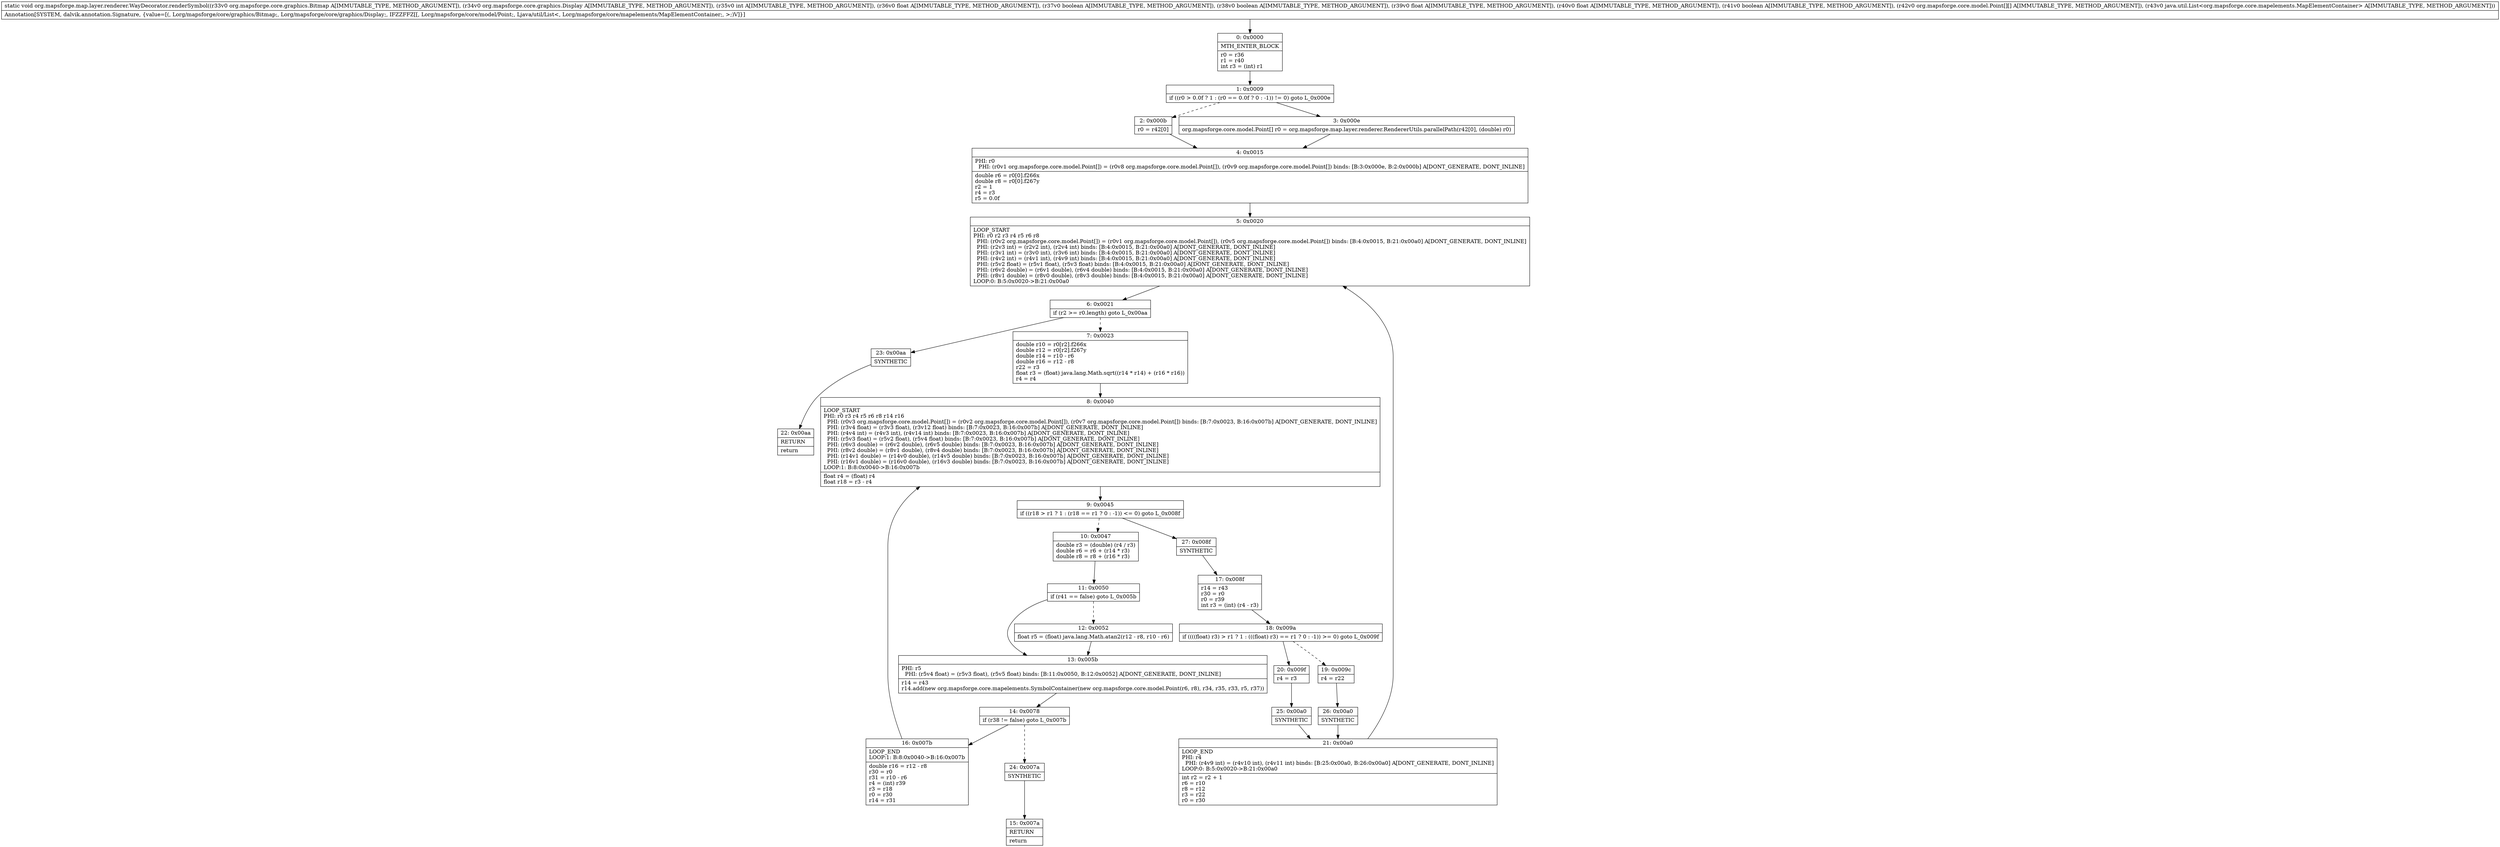 digraph "CFG fororg.mapsforge.map.layer.renderer.WayDecorator.renderSymbol(Lorg\/mapsforge\/core\/graphics\/Bitmap;Lorg\/mapsforge\/core\/graphics\/Display;IFZZFFZ[[Lorg\/mapsforge\/core\/model\/Point;Ljava\/util\/List;)V" {
Node_0 [shape=record,label="{0\:\ 0x0000|MTH_ENTER_BLOCK\l|r0 = r36\lr1 = r40\lint r3 = (int) r1\l}"];
Node_1 [shape=record,label="{1\:\ 0x0009|if ((r0 \> 0.0f ? 1 : (r0 == 0.0f ? 0 : \-1)) != 0) goto L_0x000e\l}"];
Node_2 [shape=record,label="{2\:\ 0x000b|r0 = r42[0]\l}"];
Node_3 [shape=record,label="{3\:\ 0x000e|org.mapsforge.core.model.Point[] r0 = org.mapsforge.map.layer.renderer.RendererUtils.parallelPath(r42[0], (double) r0)\l}"];
Node_4 [shape=record,label="{4\:\ 0x0015|PHI: r0 \l  PHI: (r0v1 org.mapsforge.core.model.Point[]) = (r0v8 org.mapsforge.core.model.Point[]), (r0v9 org.mapsforge.core.model.Point[]) binds: [B:3:0x000e, B:2:0x000b] A[DONT_GENERATE, DONT_INLINE]\l|double r6 = r0[0].f266x\ldouble r8 = r0[0].f267y\lr2 = 1\lr4 = r3\lr5 = 0.0f\l}"];
Node_5 [shape=record,label="{5\:\ 0x0020|LOOP_START\lPHI: r0 r2 r3 r4 r5 r6 r8 \l  PHI: (r0v2 org.mapsforge.core.model.Point[]) = (r0v1 org.mapsforge.core.model.Point[]), (r0v5 org.mapsforge.core.model.Point[]) binds: [B:4:0x0015, B:21:0x00a0] A[DONT_GENERATE, DONT_INLINE]\l  PHI: (r2v3 int) = (r2v2 int), (r2v4 int) binds: [B:4:0x0015, B:21:0x00a0] A[DONT_GENERATE, DONT_INLINE]\l  PHI: (r3v1 int) = (r3v0 int), (r3v6 int) binds: [B:4:0x0015, B:21:0x00a0] A[DONT_GENERATE, DONT_INLINE]\l  PHI: (r4v2 int) = (r4v1 int), (r4v9 int) binds: [B:4:0x0015, B:21:0x00a0] A[DONT_GENERATE, DONT_INLINE]\l  PHI: (r5v2 float) = (r5v1 float), (r5v3 float) binds: [B:4:0x0015, B:21:0x00a0] A[DONT_GENERATE, DONT_INLINE]\l  PHI: (r6v2 double) = (r6v1 double), (r6v4 double) binds: [B:4:0x0015, B:21:0x00a0] A[DONT_GENERATE, DONT_INLINE]\l  PHI: (r8v1 double) = (r8v0 double), (r8v3 double) binds: [B:4:0x0015, B:21:0x00a0] A[DONT_GENERATE, DONT_INLINE]\lLOOP:0: B:5:0x0020\-\>B:21:0x00a0\l}"];
Node_6 [shape=record,label="{6\:\ 0x0021|if (r2 \>= r0.length) goto L_0x00aa\l}"];
Node_7 [shape=record,label="{7\:\ 0x0023|double r10 = r0[r2].f266x\ldouble r12 = r0[r2].f267y\ldouble r14 = r10 \- r6\ldouble r16 = r12 \- r8\lr22 = r3\lfloat r3 = (float) java.lang.Math.sqrt((r14 * r14) + (r16 * r16))\lr4 = r4\l}"];
Node_8 [shape=record,label="{8\:\ 0x0040|LOOP_START\lPHI: r0 r3 r4 r5 r6 r8 r14 r16 \l  PHI: (r0v3 org.mapsforge.core.model.Point[]) = (r0v2 org.mapsforge.core.model.Point[]), (r0v7 org.mapsforge.core.model.Point[]) binds: [B:7:0x0023, B:16:0x007b] A[DONT_GENERATE, DONT_INLINE]\l  PHI: (r3v4 float) = (r3v3 float), (r3v12 float) binds: [B:7:0x0023, B:16:0x007b] A[DONT_GENERATE, DONT_INLINE]\l  PHI: (r4v4 int) = (r4v3 int), (r4v14 int) binds: [B:7:0x0023, B:16:0x007b] A[DONT_GENERATE, DONT_INLINE]\l  PHI: (r5v3 float) = (r5v2 float), (r5v4 float) binds: [B:7:0x0023, B:16:0x007b] A[DONT_GENERATE, DONT_INLINE]\l  PHI: (r6v3 double) = (r6v2 double), (r6v5 double) binds: [B:7:0x0023, B:16:0x007b] A[DONT_GENERATE, DONT_INLINE]\l  PHI: (r8v2 double) = (r8v1 double), (r8v4 double) binds: [B:7:0x0023, B:16:0x007b] A[DONT_GENERATE, DONT_INLINE]\l  PHI: (r14v1 double) = (r14v0 double), (r14v5 double) binds: [B:7:0x0023, B:16:0x007b] A[DONT_GENERATE, DONT_INLINE]\l  PHI: (r16v1 double) = (r16v0 double), (r16v3 double) binds: [B:7:0x0023, B:16:0x007b] A[DONT_GENERATE, DONT_INLINE]\lLOOP:1: B:8:0x0040\-\>B:16:0x007b\l|float r4 = (float) r4\lfloat r18 = r3 \- r4\l}"];
Node_9 [shape=record,label="{9\:\ 0x0045|if ((r18 \> r1 ? 1 : (r18 == r1 ? 0 : \-1)) \<= 0) goto L_0x008f\l}"];
Node_10 [shape=record,label="{10\:\ 0x0047|double r3 = (double) (r4 \/ r3)\ldouble r6 = r6 + (r14 * r3)\ldouble r8 = r8 + (r16 * r3)\l}"];
Node_11 [shape=record,label="{11\:\ 0x0050|if (r41 == false) goto L_0x005b\l}"];
Node_12 [shape=record,label="{12\:\ 0x0052|float r5 = (float) java.lang.Math.atan2(r12 \- r8, r10 \- r6)\l}"];
Node_13 [shape=record,label="{13\:\ 0x005b|PHI: r5 \l  PHI: (r5v4 float) = (r5v3 float), (r5v5 float) binds: [B:11:0x0050, B:12:0x0052] A[DONT_GENERATE, DONT_INLINE]\l|r14 = r43\lr14.add(new org.mapsforge.core.mapelements.SymbolContainer(new org.mapsforge.core.model.Point(r6, r8), r34, r35, r33, r5, r37))\l}"];
Node_14 [shape=record,label="{14\:\ 0x0078|if (r38 != false) goto L_0x007b\l}"];
Node_15 [shape=record,label="{15\:\ 0x007a|RETURN\l|return\l}"];
Node_16 [shape=record,label="{16\:\ 0x007b|LOOP_END\lLOOP:1: B:8:0x0040\-\>B:16:0x007b\l|double r16 = r12 \- r8\lr30 = r0\lr31 = r10 \- r6\lr4 = (int) r39\lr3 = r18\lr0 = r30\lr14 = r31\l}"];
Node_17 [shape=record,label="{17\:\ 0x008f|r14 = r43\lr30 = r0\lr0 = r39\lint r3 = (int) (r4 \- r3)\l}"];
Node_18 [shape=record,label="{18\:\ 0x009a|if ((((float) r3) \> r1 ? 1 : (((float) r3) == r1 ? 0 : \-1)) \>= 0) goto L_0x009f\l}"];
Node_19 [shape=record,label="{19\:\ 0x009c|r4 = r22\l}"];
Node_20 [shape=record,label="{20\:\ 0x009f|r4 = r3\l}"];
Node_21 [shape=record,label="{21\:\ 0x00a0|LOOP_END\lPHI: r4 \l  PHI: (r4v9 int) = (r4v10 int), (r4v11 int) binds: [B:25:0x00a0, B:26:0x00a0] A[DONT_GENERATE, DONT_INLINE]\lLOOP:0: B:5:0x0020\-\>B:21:0x00a0\l|int r2 = r2 + 1\lr6 = r10\lr8 = r12\lr3 = r22\lr0 = r30\l}"];
Node_22 [shape=record,label="{22\:\ 0x00aa|RETURN\l|return\l}"];
Node_23 [shape=record,label="{23\:\ 0x00aa|SYNTHETIC\l}"];
Node_24 [shape=record,label="{24\:\ 0x007a|SYNTHETIC\l}"];
Node_25 [shape=record,label="{25\:\ 0x00a0|SYNTHETIC\l}"];
Node_26 [shape=record,label="{26\:\ 0x00a0|SYNTHETIC\l}"];
Node_27 [shape=record,label="{27\:\ 0x008f|SYNTHETIC\l}"];
MethodNode[shape=record,label="{static void org.mapsforge.map.layer.renderer.WayDecorator.renderSymbol((r33v0 org.mapsforge.core.graphics.Bitmap A[IMMUTABLE_TYPE, METHOD_ARGUMENT]), (r34v0 org.mapsforge.core.graphics.Display A[IMMUTABLE_TYPE, METHOD_ARGUMENT]), (r35v0 int A[IMMUTABLE_TYPE, METHOD_ARGUMENT]), (r36v0 float A[IMMUTABLE_TYPE, METHOD_ARGUMENT]), (r37v0 boolean A[IMMUTABLE_TYPE, METHOD_ARGUMENT]), (r38v0 boolean A[IMMUTABLE_TYPE, METHOD_ARGUMENT]), (r39v0 float A[IMMUTABLE_TYPE, METHOD_ARGUMENT]), (r40v0 float A[IMMUTABLE_TYPE, METHOD_ARGUMENT]), (r41v0 boolean A[IMMUTABLE_TYPE, METHOD_ARGUMENT]), (r42v0 org.mapsforge.core.model.Point[][] A[IMMUTABLE_TYPE, METHOD_ARGUMENT]), (r43v0 java.util.List\<org.mapsforge.core.mapelements.MapElementContainer\> A[IMMUTABLE_TYPE, METHOD_ARGUMENT]))  | Annotation[SYSTEM, dalvik.annotation.Signature, \{value=[(, Lorg\/mapsforge\/core\/graphics\/Bitmap;, Lorg\/mapsforge\/core\/graphics\/Display;, IFZZFFZ[[, Lorg\/mapsforge\/core\/model\/Point;, Ljava\/util\/List\<, Lorg\/mapsforge\/core\/mapelements\/MapElementContainer;, \>;)V]\}]\l}"];
MethodNode -> Node_0;
Node_0 -> Node_1;
Node_1 -> Node_2[style=dashed];
Node_1 -> Node_3;
Node_2 -> Node_4;
Node_3 -> Node_4;
Node_4 -> Node_5;
Node_5 -> Node_6;
Node_6 -> Node_7[style=dashed];
Node_6 -> Node_23;
Node_7 -> Node_8;
Node_8 -> Node_9;
Node_9 -> Node_10[style=dashed];
Node_9 -> Node_27;
Node_10 -> Node_11;
Node_11 -> Node_12[style=dashed];
Node_11 -> Node_13;
Node_12 -> Node_13;
Node_13 -> Node_14;
Node_14 -> Node_16;
Node_14 -> Node_24[style=dashed];
Node_16 -> Node_8;
Node_17 -> Node_18;
Node_18 -> Node_19[style=dashed];
Node_18 -> Node_20;
Node_19 -> Node_26;
Node_20 -> Node_25;
Node_21 -> Node_5;
Node_23 -> Node_22;
Node_24 -> Node_15;
Node_25 -> Node_21;
Node_26 -> Node_21;
Node_27 -> Node_17;
}

